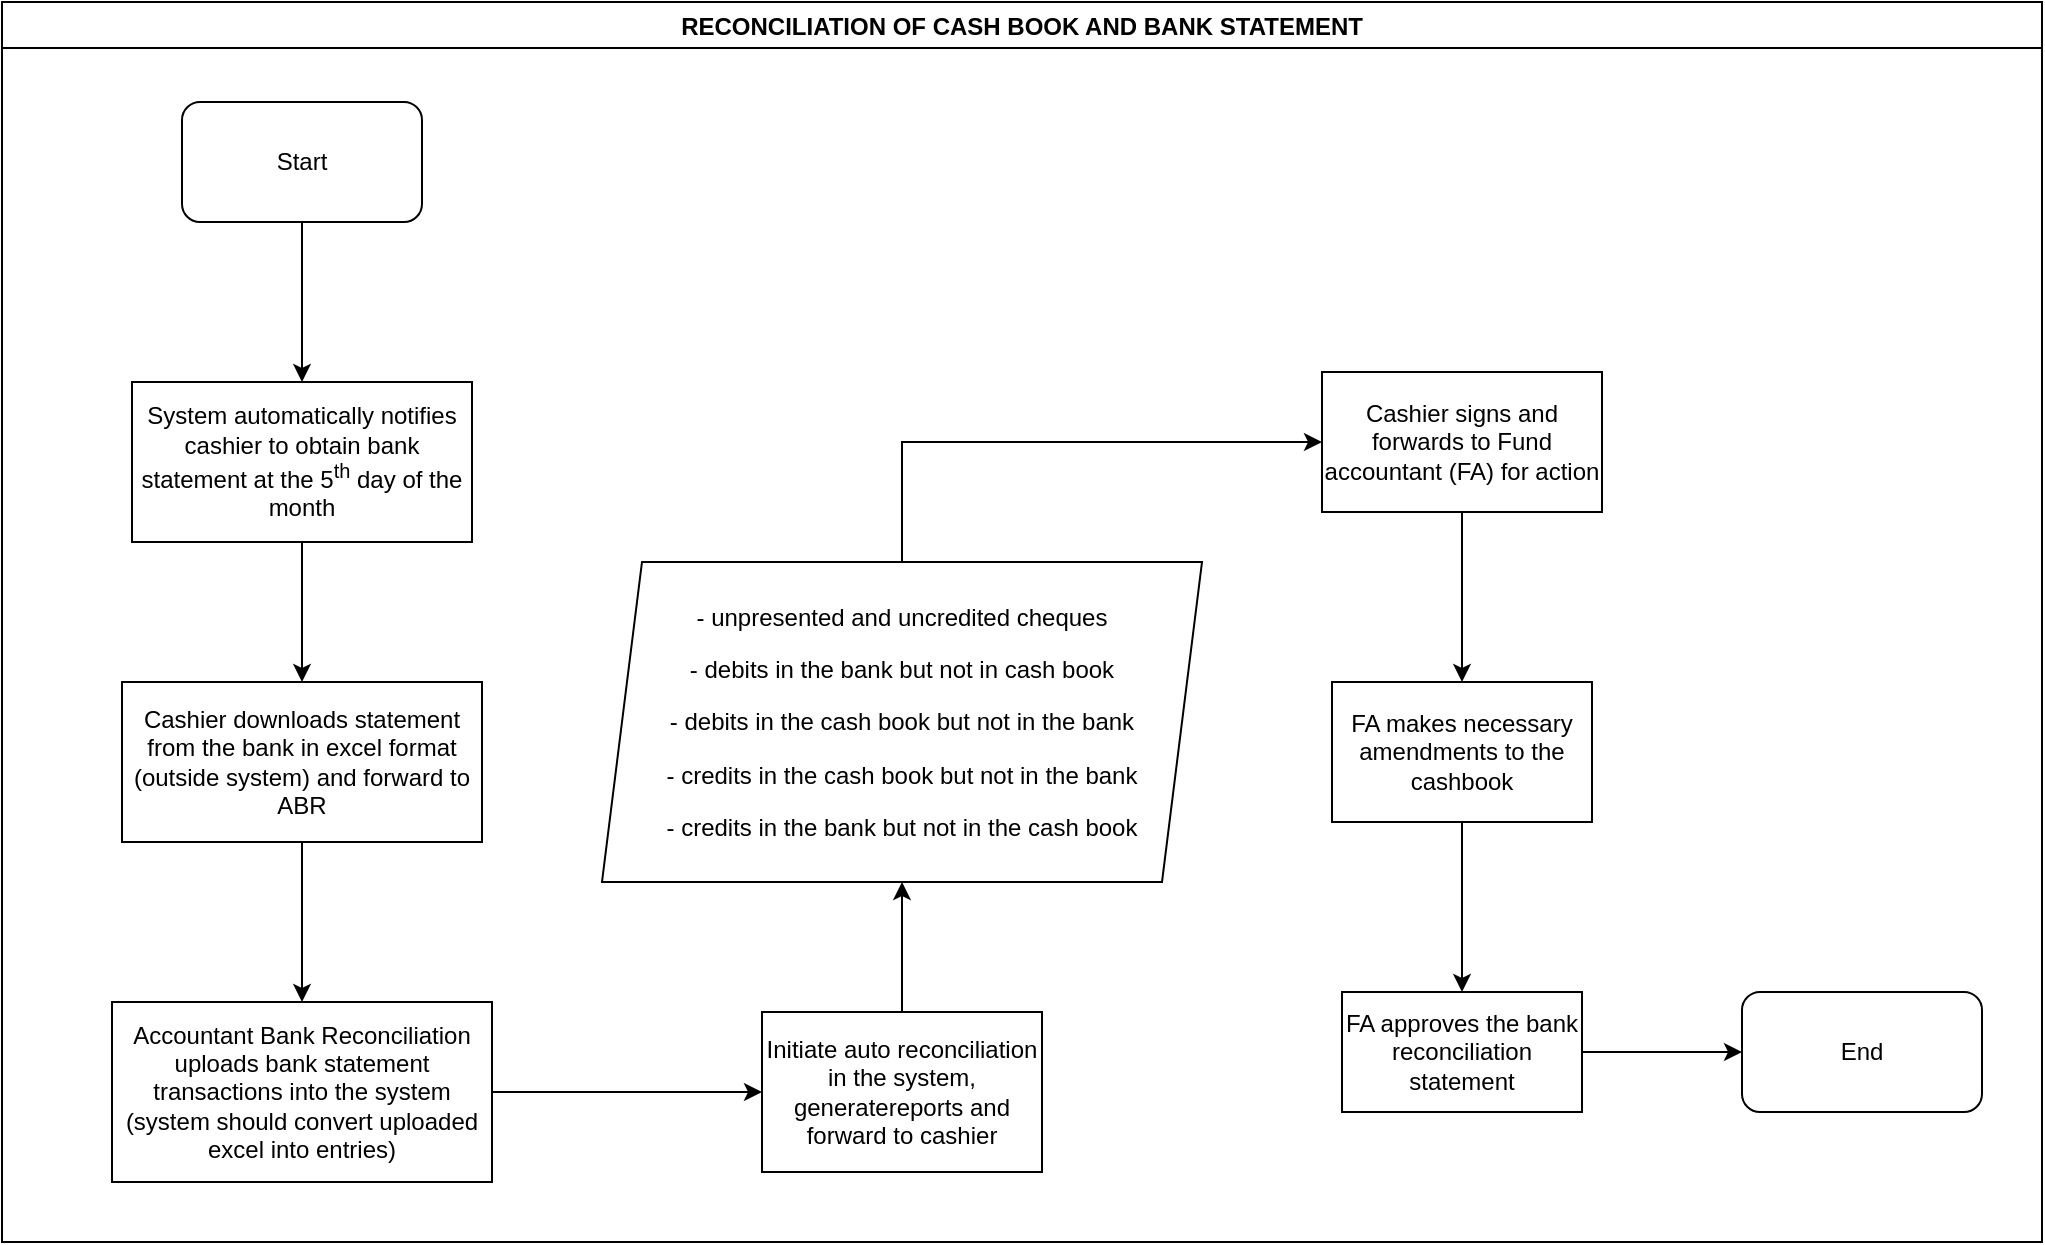 <mxfile version="14.9.2" type="github">
  <diagram id="cl_WVMJE5ysSoHUtYMA4" name="Page-1">
    <mxGraphModel dx="1038" dy="508" grid="1" gridSize="10" guides="1" tooltips="1" connect="1" arrows="1" fold="1" page="1" pageScale="1" pageWidth="1169" pageHeight="827" math="0" shadow="0">
      <root>
        <mxCell id="0" />
        <mxCell id="1" parent="0" />
        <mxCell id="2gV9gYX4ny8Dracs0vjc-1" value="RECONCILIATION OF CASH BOOK AND BANK STATEMENT" style="swimlane;" parent="1" vertex="1">
          <mxGeometry x="10" y="20" width="1020" height="620" as="geometry" />
        </mxCell>
        <mxCell id="2gV9gYX4ny8Dracs0vjc-2" value="Start" style="rounded=1;whiteSpace=wrap;html=1;" parent="2gV9gYX4ny8Dracs0vjc-1" vertex="1">
          <mxGeometry x="90" y="50" width="120" height="60" as="geometry" />
        </mxCell>
        <mxCell id="gXfA5e-M7nAlvuN9M8Uj-3" value="" style="edgeStyle=orthogonalEdgeStyle;rounded=0;orthogonalLoop=1;jettySize=auto;html=1;" edge="1" parent="2gV9gYX4ny8Dracs0vjc-1" source="gXfA5e-M7nAlvuN9M8Uj-1" target="gXfA5e-M7nAlvuN9M8Uj-2">
          <mxGeometry relative="1" as="geometry" />
        </mxCell>
        <mxCell id="gXfA5e-M7nAlvuN9M8Uj-1" value="&lt;span lang=&quot;EN-GB&quot;&gt;System automatically notifies cashier to obtain bank statement at the 5&lt;sup&gt;th&lt;/sup&gt; day of the month&lt;/span&gt;" style="rounded=0;whiteSpace=wrap;html=1;" vertex="1" parent="2gV9gYX4ny8Dracs0vjc-1">
          <mxGeometry x="65" y="190" width="170" height="80" as="geometry" />
        </mxCell>
        <mxCell id="2gV9gYX4ny8Dracs0vjc-4" value="" style="edgeStyle=orthogonalEdgeStyle;rounded=0;orthogonalLoop=1;jettySize=auto;html=1;" parent="2gV9gYX4ny8Dracs0vjc-1" source="2gV9gYX4ny8Dracs0vjc-2" target="gXfA5e-M7nAlvuN9M8Uj-1" edge="1">
          <mxGeometry relative="1" as="geometry">
            <mxPoint x="150" y="190" as="targetPoint" />
          </mxGeometry>
        </mxCell>
        <mxCell id="gXfA5e-M7nAlvuN9M8Uj-5" value="" style="edgeStyle=orthogonalEdgeStyle;rounded=0;orthogonalLoop=1;jettySize=auto;html=1;" edge="1" parent="2gV9gYX4ny8Dracs0vjc-1" source="gXfA5e-M7nAlvuN9M8Uj-2" target="gXfA5e-M7nAlvuN9M8Uj-4">
          <mxGeometry relative="1" as="geometry" />
        </mxCell>
        <mxCell id="gXfA5e-M7nAlvuN9M8Uj-2" value="&lt;span lang=&quot;EN-GB&quot;&gt;Cashier downloads statement from the bank in excel format (outside system) and forward to ABR&lt;/span&gt;" style="whiteSpace=wrap;html=1;rounded=0;" vertex="1" parent="2gV9gYX4ny8Dracs0vjc-1">
          <mxGeometry x="60" y="340" width="180" height="80" as="geometry" />
        </mxCell>
        <mxCell id="gXfA5e-M7nAlvuN9M8Uj-7" value="" style="edgeStyle=orthogonalEdgeStyle;rounded=0;orthogonalLoop=1;jettySize=auto;html=1;" edge="1" parent="2gV9gYX4ny8Dracs0vjc-1" source="gXfA5e-M7nAlvuN9M8Uj-4" target="gXfA5e-M7nAlvuN9M8Uj-6">
          <mxGeometry relative="1" as="geometry" />
        </mxCell>
        <mxCell id="gXfA5e-M7nAlvuN9M8Uj-4" value="&lt;span lang=&quot;EN-GB&quot;&gt;Accountant Bank Reconciliation uploads bank statement transactions into the system (system should convert uploaded excel into entries)&lt;/span&gt;" style="whiteSpace=wrap;html=1;rounded=0;" vertex="1" parent="2gV9gYX4ny8Dracs0vjc-1">
          <mxGeometry x="55" y="500" width="190" height="90" as="geometry" />
        </mxCell>
        <mxCell id="gXfA5e-M7nAlvuN9M8Uj-9" value="" style="edgeStyle=orthogonalEdgeStyle;rounded=0;orthogonalLoop=1;jettySize=auto;html=1;" edge="1" parent="2gV9gYX4ny8Dracs0vjc-1" source="gXfA5e-M7nAlvuN9M8Uj-6" target="gXfA5e-M7nAlvuN9M8Uj-8">
          <mxGeometry relative="1" as="geometry" />
        </mxCell>
        <mxCell id="gXfA5e-M7nAlvuN9M8Uj-6" value="&lt;span lang=&quot;EN-GB&quot;&gt;Initiate auto reconciliation in the system, generatereports and forward to cashier&lt;/span&gt;" style="whiteSpace=wrap;html=1;rounded=0;" vertex="1" parent="2gV9gYX4ny8Dracs0vjc-1">
          <mxGeometry x="380" y="505" width="140" height="80" as="geometry" />
        </mxCell>
        <mxCell id="2gV9gYX4ny8Dracs0vjc-22" value="&lt;span lang=&quot;EN-GB&quot;&gt;FA makes necessary amendments to the cashbook&lt;/span&gt;" style="whiteSpace=wrap;html=1;rounded=0;" parent="2gV9gYX4ny8Dracs0vjc-1" vertex="1">
          <mxGeometry x="665" y="340" width="130" height="70" as="geometry" />
        </mxCell>
        <mxCell id="2gV9gYX4ny8Dracs0vjc-23" value="" style="edgeStyle=orthogonalEdgeStyle;rounded=0;orthogonalLoop=1;jettySize=auto;html=1;" parent="2gV9gYX4ny8Dracs0vjc-1" source="2gV9gYX4ny8Dracs0vjc-20" target="2gV9gYX4ny8Dracs0vjc-22" edge="1">
          <mxGeometry relative="1" as="geometry" />
        </mxCell>
        <mxCell id="2gV9gYX4ny8Dracs0vjc-20" value="Cashier signs and forwards to Fund accountant (FA) for action" style="whiteSpace=wrap;html=1;rounded=0;" parent="2gV9gYX4ny8Dracs0vjc-1" vertex="1">
          <mxGeometry x="660" y="185" width="140" height="70" as="geometry" />
        </mxCell>
        <mxCell id="2gV9gYX4ny8Dracs0vjc-24" value="FA approves the bank reconciliation statement" style="whiteSpace=wrap;html=1;rounded=0;" parent="2gV9gYX4ny8Dracs0vjc-1" vertex="1">
          <mxGeometry x="670" y="495" width="120" height="60" as="geometry" />
        </mxCell>
        <mxCell id="2gV9gYX4ny8Dracs0vjc-25" value="" style="edgeStyle=orthogonalEdgeStyle;rounded=0;orthogonalLoop=1;jettySize=auto;html=1;" parent="2gV9gYX4ny8Dracs0vjc-1" source="2gV9gYX4ny8Dracs0vjc-22" target="2gV9gYX4ny8Dracs0vjc-24" edge="1">
          <mxGeometry relative="1" as="geometry" />
        </mxCell>
        <mxCell id="2gV9gYX4ny8Dracs0vjc-28" value="End" style="rounded=1;whiteSpace=wrap;html=1;" parent="2gV9gYX4ny8Dracs0vjc-1" vertex="1">
          <mxGeometry x="870" y="495" width="120" height="60" as="geometry" />
        </mxCell>
        <mxCell id="2gV9gYX4ny8Dracs0vjc-27" value="" style="edgeStyle=orthogonalEdgeStyle;rounded=0;orthogonalLoop=1;jettySize=auto;html=1;entryX=0;entryY=0.5;entryDx=0;entryDy=0;" parent="2gV9gYX4ny8Dracs0vjc-1" source="2gV9gYX4ny8Dracs0vjc-24" target="2gV9gYX4ny8Dracs0vjc-28" edge="1">
          <mxGeometry relative="1" as="geometry">
            <mxPoint x="887" y="525" as="targetPoint" />
          </mxGeometry>
        </mxCell>
        <mxCell id="gXfA5e-M7nAlvuN9M8Uj-8" value="&lt;table&gt;&lt;tbody&gt;&lt;tr&gt;&lt;td&gt;&lt;p&gt;&lt;span lang=&quot;EN-GB&quot;&gt;- unpresented  and uncredited cheques&lt;/span&gt;&lt;/p&gt;&lt;p&gt;&lt;span lang=&quot;EN-GB&quot;&gt;- debits  in the bank but not in cash book&lt;/span&gt;&lt;/p&gt;&lt;p&gt;&lt;span lang=&quot;EN-GB&quot;&gt;- debits  in the cash book but not in the bank&lt;/span&gt;&lt;/p&gt;&lt;p&gt;&lt;span lang=&quot;EN-GB&quot;&gt;- credits  in the cash book but not in the bank&lt;/span&gt;&lt;/p&gt;&lt;p&gt;&lt;span lang=&quot;EN-GB&quot;&gt;- credits  in the bank but not in the cash book&lt;/span&gt;&lt;/p&gt;&lt;/td&gt;&lt;/tr&gt;&lt;/tbody&gt;&lt;/table&gt;" style="shape=parallelogram;perimeter=parallelogramPerimeter;whiteSpace=wrap;html=1;fixedSize=1;rounded=0;" vertex="1" parent="2gV9gYX4ny8Dracs0vjc-1">
          <mxGeometry x="300" y="280" width="300" height="160" as="geometry" />
        </mxCell>
        <mxCell id="2gV9gYX4ny8Dracs0vjc-21" value="" style="edgeStyle=orthogonalEdgeStyle;rounded=0;orthogonalLoop=1;jettySize=auto;html=1;exitX=0.5;exitY=0;exitDx=0;exitDy=0;entryX=0;entryY=0.5;entryDx=0;entryDy=0;" parent="2gV9gYX4ny8Dracs0vjc-1" source="gXfA5e-M7nAlvuN9M8Uj-8" target="2gV9gYX4ny8Dracs0vjc-20" edge="1">
          <mxGeometry relative="1" as="geometry">
            <mxPoint x="430" y="220" as="sourcePoint" />
          </mxGeometry>
        </mxCell>
      </root>
    </mxGraphModel>
  </diagram>
</mxfile>
